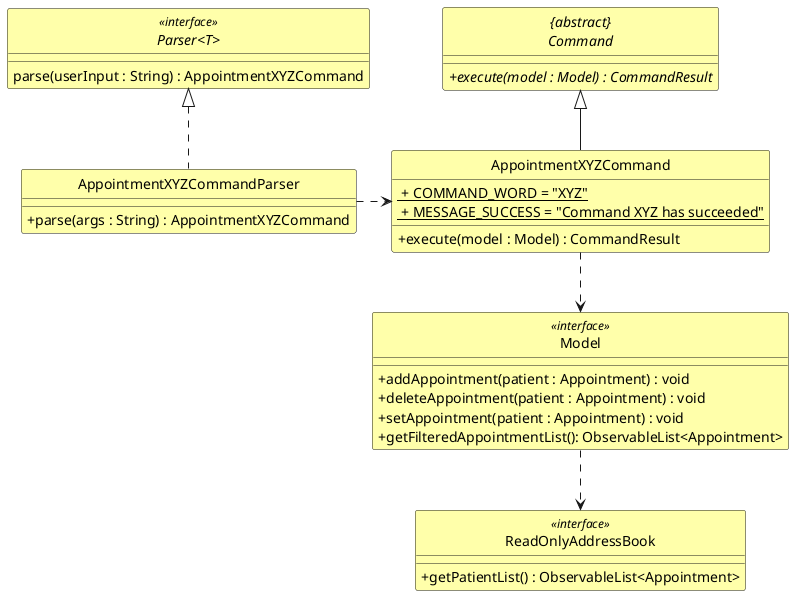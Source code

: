 @startuml
skinparam backgroundColor #ffffff
skinparam classAttributeIconSize 0
skinparam classBackgroundColor #FFFFAA
hide circle

class Model <<interface>> {
    + addAppointment(patient : Appointment) : void
    + deleteAppointment(patient : Appointment) : void
    + setAppointment(patient : Appointment) : void
    + getFilteredAppointmentList(): ObservableList<Appointment>
}

class ReadOnlyAddressBook <<interface>> {
    + getPatientList() : ObservableList<Appointment>
}

abstract class "{abstract}\nCommand" {
    + {abstract} execute(model : Model) : CommandResult
}

class AppointmentXYZCommand {
    /' Attributes '/
    <u> + COMMAND_WORD = "XYZ"
    <u> + MESSAGE_SUCCESS = "Command XYZ has succeeded"

    /' Methods '/
    + execute(model : Model) : CommandResult
}

interface "Parser<T>" <<interface>> {
    parse(userInput : String) : AppointmentXYZCommand
}

class AppointmentXYZCommandParser implements "Parser<T>" {
    /' Methods '/
    + parse(args : String) : AppointmentXYZCommand
}

Model ..> ReadOnlyAddressBook

AppointmentXYZCommand <..left AppointmentXYZCommandParser
AppointmentXYZCommand ..> Model
AppointmentXYZCommand --up|> "{abstract}\nCommand"
@enduml
